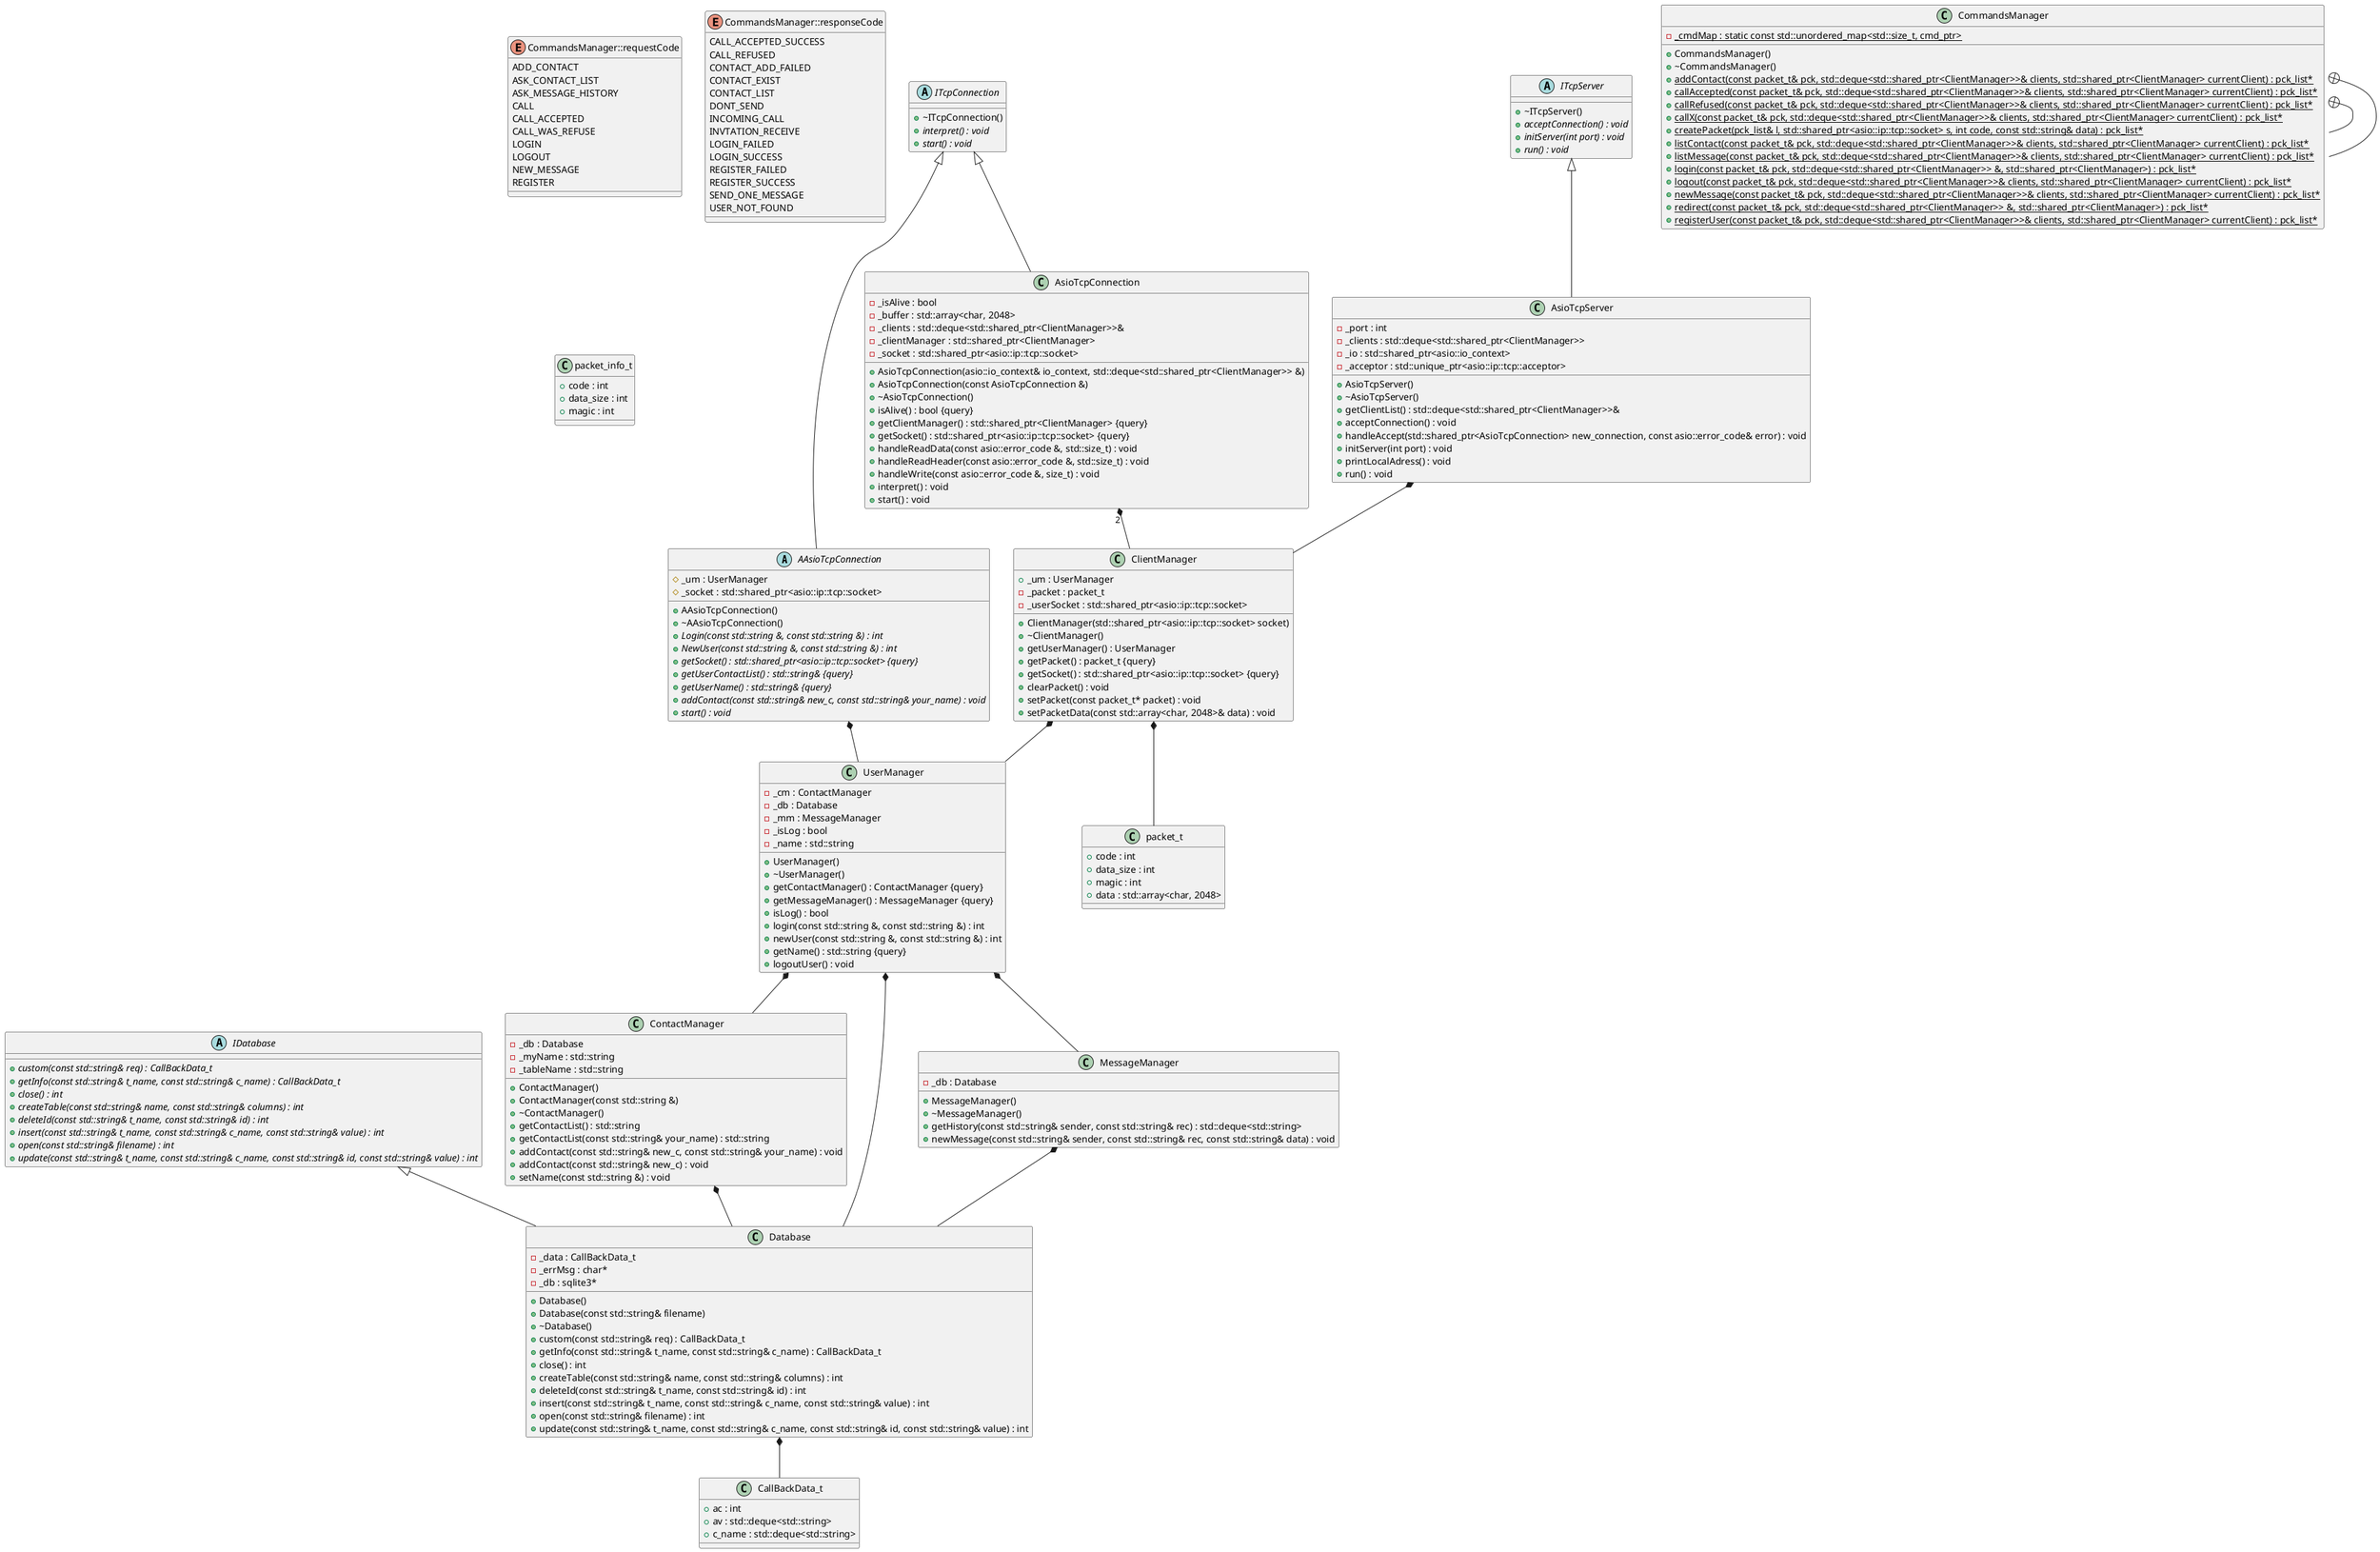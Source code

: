 @startuml





/' Objects '/

abstract class AAsioTcpConnection {
	+AAsioTcpConnection()
	+~AAsioTcpConnection()
	#_um : UserManager
	+{abstract} Login(const std::string &, const std::string &) : int
	+{abstract} NewUser(const std::string &, const std::string &) : int
	#_socket : std::shared_ptr<asio::ip::tcp::socket>
	+{abstract} getSocket() : std::shared_ptr<asio::ip::tcp::socket> {query}
	+{abstract} getUserContactList() : std::string& {query}
	+{abstract} getUserName() : std::string& {query}
	+{abstract} addContact(const std::string& new_c, const std::string& your_name) : void
	+{abstract} start() : void
}


class AsioTcpConnection {
	+AsioTcpConnection(asio::io_context& io_context, std::deque<std::shared_ptr<ClientManager>> &)
	+AsioTcpConnection(const AsioTcpConnection &)
	+~AsioTcpConnection()
	-_isAlive : bool
	+isAlive() : bool {query}
	-_buffer : std::array<char, 2048>
	-_clients : std::deque<std::shared_ptr<ClientManager>>&
	-_clientManager : std::shared_ptr<ClientManager>
	+getClientManager() : std::shared_ptr<ClientManager> {query}
	-_socket : std::shared_ptr<asio::ip::tcp::socket>
	+getSocket() : std::shared_ptr<asio::ip::tcp::socket> {query}
	+handleReadData(const asio::error_code &, std::size_t) : void
	+handleReadHeader(const asio::error_code &, std::size_t) : void
	+handleWrite(const asio::error_code &, size_t) : void
	+interpret() : void
	+start() : void
}


class AsioTcpServer {
	+AsioTcpServer()
	+~AsioTcpServer()
	-_port : int
	-_clients : std::deque<std::shared_ptr<ClientManager>>
	+getClientList() : std::deque<std::shared_ptr<ClientManager>>&
	-_io : std::shared_ptr<asio::io_context>
	-_acceptor : std::unique_ptr<asio::ip::tcp::acceptor>
	+acceptConnection() : void
	+handleAccept(std::shared_ptr<AsioTcpConnection> new_connection, const asio::error_code& error) : void
	+initServer(int port) : void
	+printLocalAdress() : void
	+run() : void
}


class ClientManager {
	+ClientManager(std::shared_ptr<asio::ip::tcp::socket> socket)
	+~ClientManager()
	+_um : UserManager
	+getUserManager() : UserManager
	-_packet : packet_t
	+getPacket() : packet_t {query}
	-_userSocket : std::shared_ptr<asio::ip::tcp::socket>
	+getSocket() : std::shared_ptr<asio::ip::tcp::socket> {query}
	+clearPacket() : void
	+setPacket(const packet_t* packet) : void
	+setPacketData(const std::array<char, 2048>& data) : void
}


class CommandsManager {
	+CommandsManager()
	+~CommandsManager()
	+{static} addContact(const packet_t& pck, std::deque<std::shared_ptr<ClientManager>>& clients, std::shared_ptr<ClientManager> currentClient) : pck_list*
	+{static} callAccepted(const packet_t& pck, std::deque<std::shared_ptr<ClientManager>>& clients, std::shared_ptr<ClientManager> currentClient) : pck_list*
	+{static} callRefused(const packet_t& pck, std::deque<std::shared_ptr<ClientManager>>& clients, std::shared_ptr<ClientManager> currentClient) : pck_list*
	+{static} callX(const packet_t& pck, std::deque<std::shared_ptr<ClientManager>>& clients, std::shared_ptr<ClientManager> currentClient) : pck_list*
	+{static} createPacket(pck_list& l, std::shared_ptr<asio::ip::tcp::socket> s, int code, const std::string& data) : pck_list*
	+{static} listContact(const packet_t& pck, std::deque<std::shared_ptr<ClientManager>>& clients, std::shared_ptr<ClientManager> currentClient) : pck_list*
	+{static} listMessage(const packet_t& pck, std::deque<std::shared_ptr<ClientManager>>& clients, std::shared_ptr<ClientManager> currentClient) : pck_list*
	+{static} login(const packet_t& pck, std::deque<std::shared_ptr<ClientManager>> &, std::shared_ptr<ClientManager>) : pck_list*
	+{static} logout(const packet_t& pck, std::deque<std::shared_ptr<ClientManager>>& clients, std::shared_ptr<ClientManager> currentClient) : pck_list*
	+{static} newMessage(const packet_t& pck, std::deque<std::shared_ptr<ClientManager>>& clients, std::shared_ptr<ClientManager> currentClient) : pck_list*
	+{static} redirect(const packet_t& pck, std::deque<std::shared_ptr<ClientManager>> &, std::shared_ptr<ClientManager>) : pck_list*
	+{static} registerUser(const packet_t& pck, std::deque<std::shared_ptr<ClientManager>>& clients, std::shared_ptr<ClientManager> currentClient) : pck_list*
	-{static} _cmdMap : static const std::unordered_map<std::size_t, cmd_ptr>
}


class ContactManager {
	+ContactManager()
	+ContactManager(const std::string &)
	+~ContactManager()
	-_db : Database
	-_myName : std::string
	-_tableName : std::string
	+getContactList() : std::string
	+getContactList(const std::string& your_name) : std::string
	+addContact(const std::string& new_c, const std::string& your_name) : void
	+addContact(const std::string& new_c) : void
	+setName(const std::string &) : void
}


class Database {
	+Database()
	+Database(const std::string& filename)
	+~Database()
	-_data : CallBackData_t
	+custom(const std::string& req) : CallBackData_t
	+getInfo(const std::string& t_name, const std::string& c_name) : CallBackData_t
	-_errMsg : char*
	+close() : int
	+createTable(const std::string& name, const std::string& columns) : int
	+deleteId(const std::string& t_name, const std::string& id) : int
	+insert(const std::string& t_name, const std::string& c_name, const std::string& value) : int
	+open(const std::string& filename) : int
	+update(const std::string& t_name, const std::string& c_name, const std::string& id, const std::string& value) : int
	-_db : sqlite3*
}


abstract class IDatabase {
	+{abstract} custom(const std::string& req) : CallBackData_t
	+{abstract} getInfo(const std::string& t_name, const std::string& c_name) : CallBackData_t
	+{abstract} close() : int
	+{abstract} createTable(const std::string& name, const std::string& columns) : int
	+{abstract} deleteId(const std::string& t_name, const std::string& id) : int
	+{abstract} insert(const std::string& t_name, const std::string& c_name, const std::string& value) : int
	+{abstract} open(const std::string& filename) : int
	+{abstract} update(const std::string& t_name, const std::string& c_name, const std::string& id, const std::string& value) : int
}


abstract class ITcpConnection {
	+~ITcpConnection()
	+{abstract} interpret() : void
	+{abstract} start() : void
}


abstract class ITcpServer {
	+~ITcpServer()
	+{abstract} acceptConnection() : void
	+{abstract} initServer(int port) : void
	+{abstract} run() : void
}


class MessageManager {
	+MessageManager()
	+~MessageManager()
	-_db : Database
	+getHistory(const std::string& sender, const std::string& rec) : std::deque<std::string>
	+newMessage(const std::string& sender, const std::string& rec, const std::string& data) : void
}


class UserManager {
	+UserManager()
	+~UserManager()
	-_cm : ContactManager
	+getContactManager() : ContactManager {query}
	-_db : Database
	-_mm : MessageManager
	+getMessageManager() : MessageManager {query}
	-_isLog : bool
	+isLog() : bool
	+login(const std::string &, const std::string &) : int
	+newUser(const std::string &, const std::string &) : int
	-_name : std::string
	+getName() : std::string {query}
	+logoutUser() : void
}


enum CommandsManager::requestCode {
	ADD_CONTACT
	ASK_CONTACT_LIST
	ASK_MESSAGE_HISTORY
	CALL
	CALL_ACCEPTED
	CALL_WAS_REFUSE
	LOGIN
	LOGOUT
	NEW_MESSAGE
	REGISTER
}


enum CommandsManager::responseCode {
	CALL_ACCEPTED_SUCCESS
	CALL_REFUSED
	CONTACT_ADD_FAILED
	CONTACT_EXIST
	CONTACT_LIST
	DONT_SEND
	INCOMING_CALL
	INVTATION_RECEIVE
	LOGIN_FAILED
	LOGIN_SUCCESS
	REGISTER_FAILED
	REGISTER_SUCCESS
	SEND_ONE_MESSAGE
	USER_NOT_FOUND
}


class CallBackData_t {
	+ac : int
	+av : std::deque<std::string>
	+c_name : std::deque<std::string>
}


class packet_info_t {
	+code : int
	+data_size : int
	+magic : int
}


class packet_t {
	+code : int
	+data_size : int
	+magic : int
	+data : std::array<char, 2048>
}





/' Inheritance relationships '/

.IDatabase <|-- .Database


.ITcpConnection <|-- .AAsioTcpConnection


.ITcpConnection <|-- .AsioTcpConnection


.ITcpServer <|-- .AsioTcpServer





/' Aggregation relationships '/

.AAsioTcpConnection *-- .UserManager


.AsioTcpConnection "2" *-- .ClientManager


.AsioTcpServer *-- .ClientManager


.ClientManager *-- .UserManager


.ClientManager *-- .packet_t


.ContactManager *-- .Database


.Database *-- .CallBackData_t


.MessageManager *-- .Database


.UserManager *-- .ContactManager


.UserManager *-- .Database


.UserManager *-- .MessageManager






/' Nested objects '/

.CommandsManager +-- .CommandsManager::requestCode


.CommandsManager +-- .CommandsManager::responseCode




@enduml
